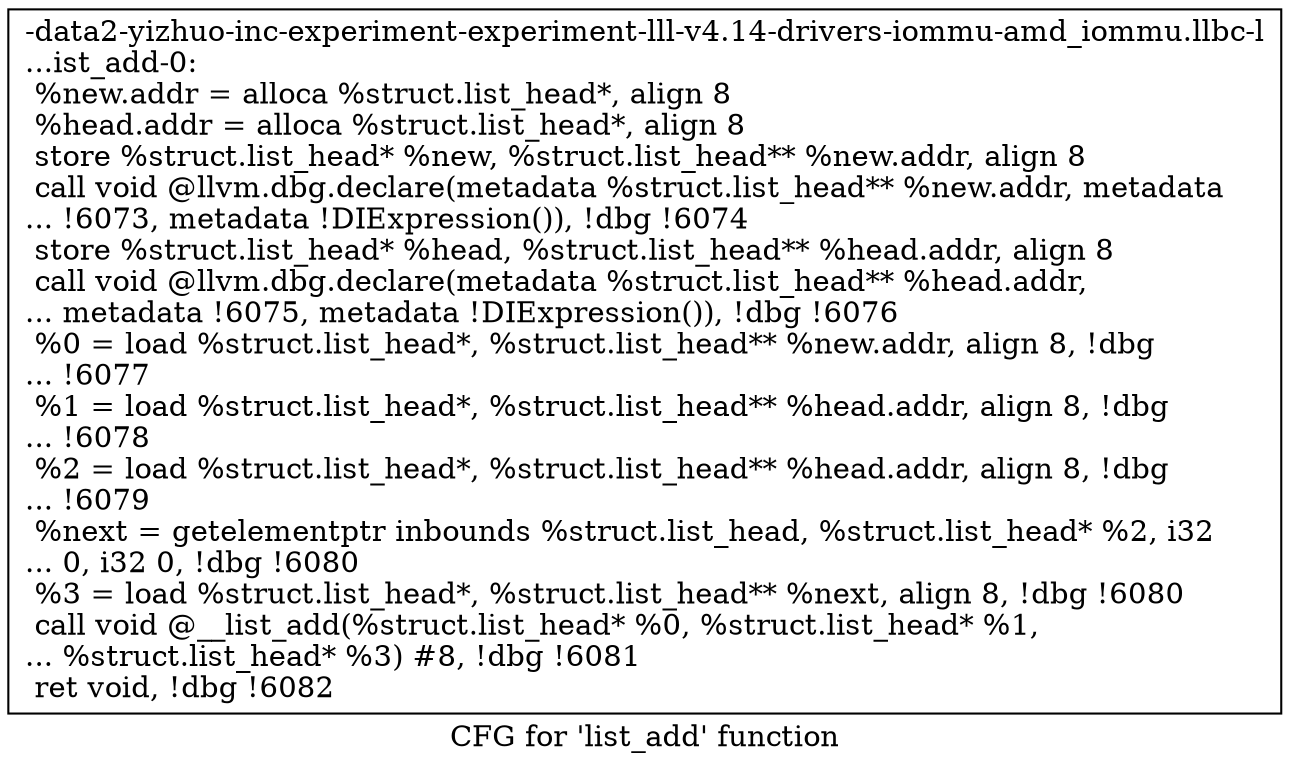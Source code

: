 digraph "CFG for 'list_add' function" {
	label="CFG for 'list_add' function";

	Node0x561b9477c420 [shape=record,label="{-data2-yizhuo-inc-experiment-experiment-lll-v4.14-drivers-iommu-amd_iommu.llbc-l\l...ist_add-0:\l  %new.addr = alloca %struct.list_head*, align 8\l  %head.addr = alloca %struct.list_head*, align 8\l  store %struct.list_head* %new, %struct.list_head** %new.addr, align 8\l  call void @llvm.dbg.declare(metadata %struct.list_head** %new.addr, metadata\l... !6073, metadata !DIExpression()), !dbg !6074\l  store %struct.list_head* %head, %struct.list_head** %head.addr, align 8\l  call void @llvm.dbg.declare(metadata %struct.list_head** %head.addr,\l... metadata !6075, metadata !DIExpression()), !dbg !6076\l  %0 = load %struct.list_head*, %struct.list_head** %new.addr, align 8, !dbg\l... !6077\l  %1 = load %struct.list_head*, %struct.list_head** %head.addr, align 8, !dbg\l... !6078\l  %2 = load %struct.list_head*, %struct.list_head** %head.addr, align 8, !dbg\l... !6079\l  %next = getelementptr inbounds %struct.list_head, %struct.list_head* %2, i32\l... 0, i32 0, !dbg !6080\l  %3 = load %struct.list_head*, %struct.list_head** %next, align 8, !dbg !6080\l  call void @__list_add(%struct.list_head* %0, %struct.list_head* %1,\l... %struct.list_head* %3) #8, !dbg !6081\l  ret void, !dbg !6082\l}"];
}
